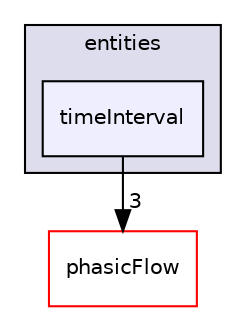 digraph "src/MotionModel/entities/timeInterval" {
  compound=true
  node [ fontsize="10", fontname="Helvetica"];
  edge [ labelfontsize="10", labelfontname="Helvetica"];
  subgraph clusterdir_dfffb364e858dce2ad53d04d398ac8d4 {
    graph [ bgcolor="#ddddee", pencolor="black", label="entities" fontname="Helvetica", fontsize="10", URL="dir_dfffb364e858dce2ad53d04d398ac8d4.html"]
  dir_25b55a3febb5145dc2832cb286ad31c1 [shape=box, label="timeInterval", style="filled", fillcolor="#eeeeff", pencolor="black", URL="dir_25b55a3febb5145dc2832cb286ad31c1.html"];
  }
  dir_cd7a5046d028e114fc17b2ebc2bd02d2 [shape=box label="phasicFlow" fillcolor="white" style="filled" color="red" URL="dir_cd7a5046d028e114fc17b2ebc2bd02d2.html"];
  dir_25b55a3febb5145dc2832cb286ad31c1->dir_cd7a5046d028e114fc17b2ebc2bd02d2 [headlabel="3", labeldistance=1.5 headhref="dir_000056_000031.html"];
}
